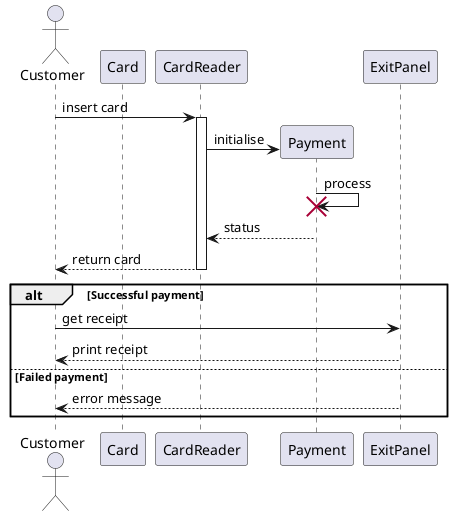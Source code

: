 @startuml

actor Customer
participant Card
participant CardReader
participant Payment
participant ExitPanel

Customer -> CardReader++: insert card
CardReader -> Payment**: initialise
Payment -> Payment: process
Destroy Payment
CardReader <-- Payment: status
CardReader --> Customer--: return card

alt Successful payment
    Customer -> ExitPanel: get receipt
    Customer <-- ExitPanel: print receipt
else Failed payment
    Customer <-- ExitPanel: error message
end

@enduml
